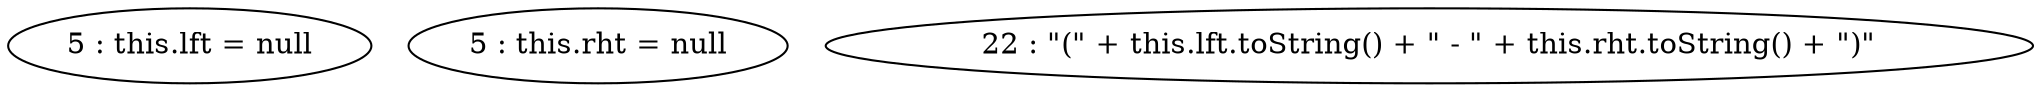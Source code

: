 digraph G {
"5 : this.lft = null"
"5 : this.rht = null"
"22 : \"(\" + this.lft.toString() + \" - \" + this.rht.toString() + \")\""
}